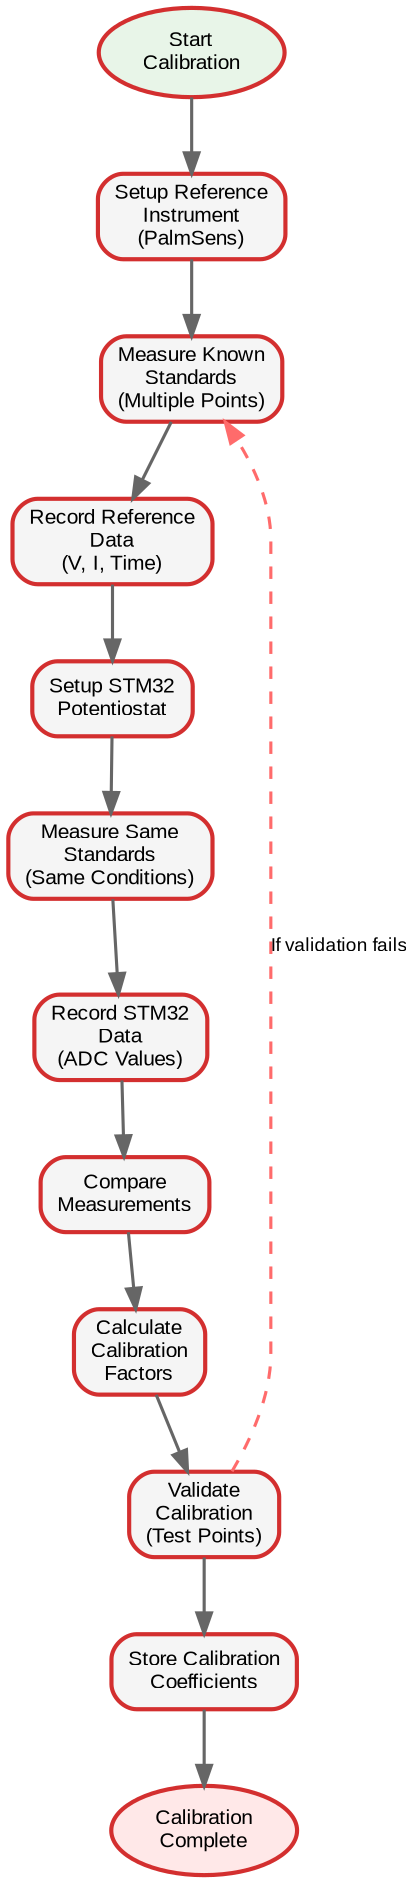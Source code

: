 digraph CalibrationWorkflow {
    rankdir=TB;
    bgcolor="white";
    
    node [
        shape=box,
        style="filled,rounded",
        fillcolor="#f5f5f5",
        color="#d32f2f",
        fontname="Arial",
        fontsize=10,
        penwidth=2
    ];
    
    edge [
        fontname="Arial",
        fontsize=9,
        penwidth=1.5,
        color="#666666"
    ];
    
    // Start
    start [shape=ellipse, label="Start\nCalibration", fillcolor="#e8f5e8"];
    
    // Reference measurements
    ref_setup [label="Setup Reference\nInstrument\n(PalmSens)"];
    ref_measure [label="Measure Known\nStandards\n(Multiple Points)"];
    ref_data [label="Record Reference\nData\n(V, I, Time)"];
    
    // STM32 measurements
    stm32_setup [label="Setup STM32\nPotentiostat"];
    stm32_measure [label="Measure Same\nStandards\n(Same Conditions)"];
    stm32_data [label="Record STM32\nData\n(ADC Values)"];
    
    // Calibration calculation
    compare [label="Compare\nMeasurements"];
    calculate [label="Calculate\nCalibration\nFactors"];
    validate [label="Validate\nCalibration\n(Test Points)"];
    
    // End
    store [label="Store Calibration\nCoefficients"];
    end [shape=ellipse, label="Calibration\nComplete", fillcolor="#ffe8e8"];
    
    // Flow
    start -> ref_setup;
    ref_setup -> ref_measure;
    ref_measure -> ref_data;
    
    ref_data -> stm32_setup;
    stm32_setup -> stm32_measure;
    stm32_measure -> stm32_data;
    
    stm32_data -> compare;
    compare -> calculate;
    calculate -> validate;
    
    validate -> store;
    store -> end;
    
    // Feedback loop
    validate -> ref_measure [style=dashed, color="#ff6b6b", label="If validation fails"];
}

